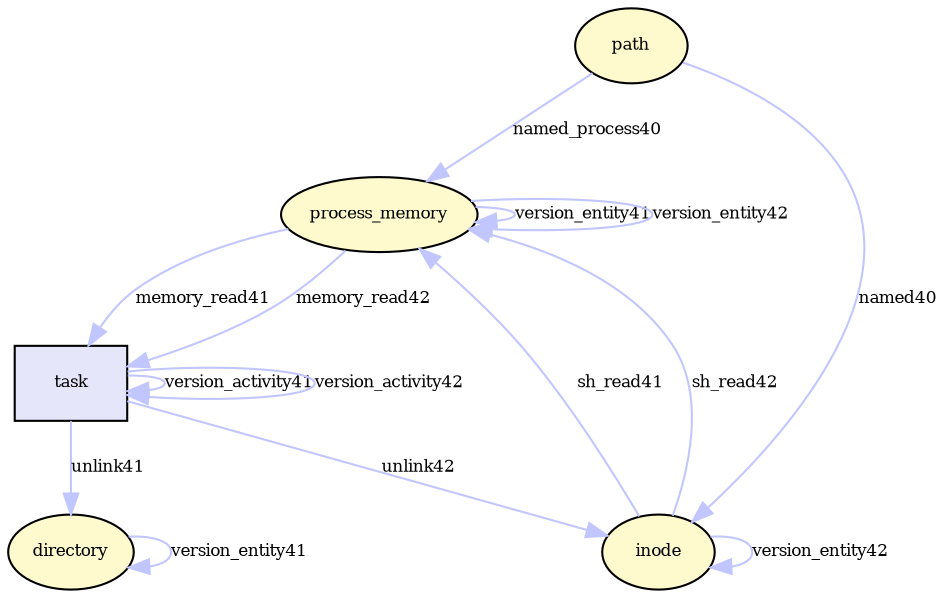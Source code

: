 digraph RGL__DirectedAdjacencyGraph {path[fontsize = 8,label = "path",shape = ellipse, fillcolor="#fffacd", style = filled]

process_memory[fontsize = 8,label = "process_memory",shape = ellipse, fillcolor="#fffacd", style = filled]

path -> process_memory[fontsize = 8,label = "named_process40", color="#c1c6fe"]

inode[fontsize = 8,label = "inode",shape = ellipse, fillcolor="#fffacd", style = filled]

path -> inode[fontsize = 8,label = "named40", color="#c1c6fe"]

process_memory -> process_memory[fontsize = 8,label = "version_entity41", color="#c1c6fe"]

inode -> process_memory[fontsize = 8,label = "sh_read41", color="#c1c6fe"]

task[fontsize = 8,label = "task",shape = rectangle, fillcolor="#e6e6fa", style = filled]

task -> task[fontsize = 8,label = "version_activity41", color="#c1c6fe"]

process_memory -> task[fontsize = 8,label = "memory_read41", color="#c1c6fe"]

directory[fontsize = 8,label = "directory",shape = ellipse, fillcolor="#fffacd", style = filled]

directory -> directory[fontsize = 8,label = "version_entity41", color="#c1c6fe"]

task -> directory[fontsize = 8,label = "unlink41", color="#c1c6fe"]

process_memory -> process_memory[fontsize = 8,label = "version_entity42", color="#c1c6fe"]

inode -> process_memory[fontsize = 8,label = "sh_read42", color="#c1c6fe"]

task -> task[fontsize = 8,label = "version_activity42", color="#c1c6fe"]

process_memory -> task[fontsize = 8,label = "memory_read42", color="#c1c6fe"]

inode -> inode[fontsize = 8,label = "version_entity42", color="#c1c6fe"]

task -> inode[fontsize = 8,label = "unlink42", color="#c1c6fe"]

}